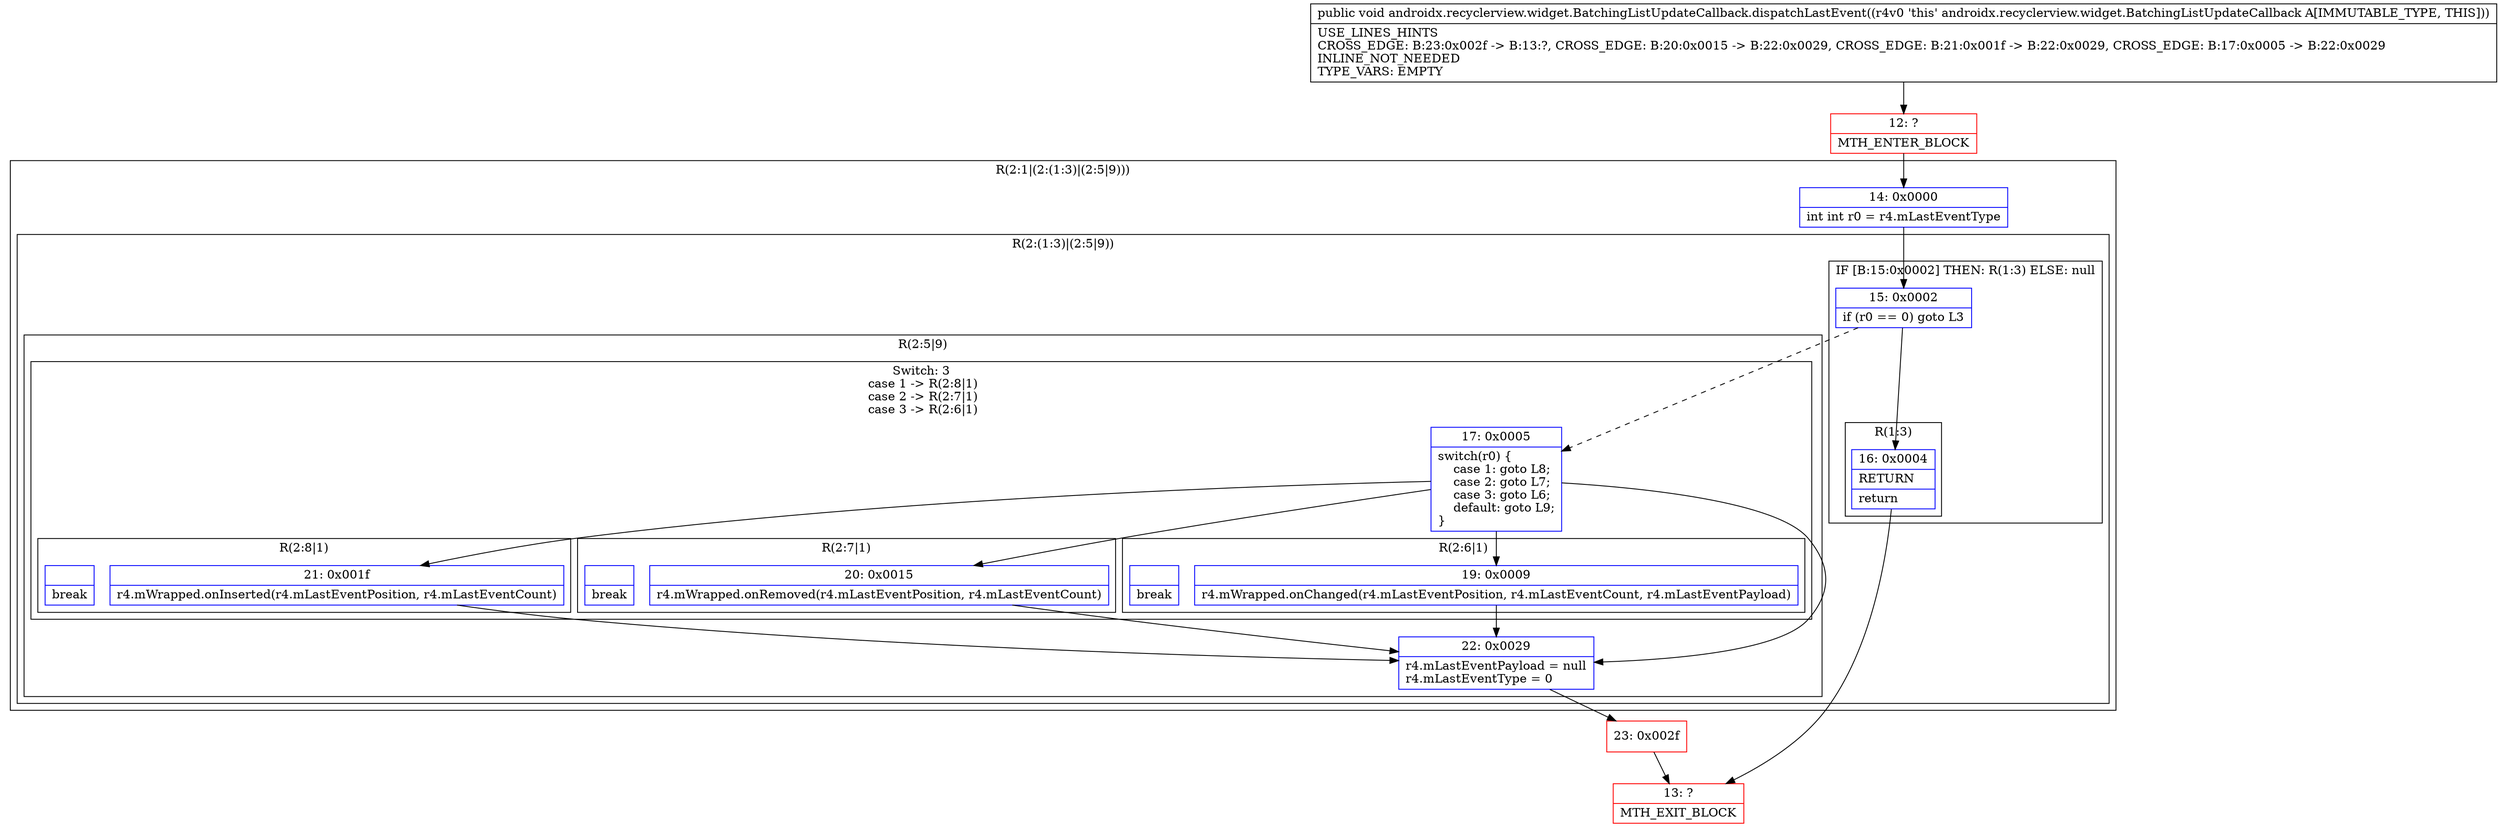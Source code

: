 digraph "CFG forandroidx.recyclerview.widget.BatchingListUpdateCallback.dispatchLastEvent()V" {
subgraph cluster_Region_1802538834 {
label = "R(2:1|(2:(1:3)|(2:5|9)))";
node [shape=record,color=blue];
Node_14 [shape=record,label="{14\:\ 0x0000|int int r0 = r4.mLastEventType\l}"];
subgraph cluster_Region_906077837 {
label = "R(2:(1:3)|(2:5|9))";
node [shape=record,color=blue];
subgraph cluster_IfRegion_762693431 {
label = "IF [B:15:0x0002] THEN: R(1:3) ELSE: null";
node [shape=record,color=blue];
Node_15 [shape=record,label="{15\:\ 0x0002|if (r0 == 0) goto L3\l}"];
subgraph cluster_Region_118520218 {
label = "R(1:3)";
node [shape=record,color=blue];
Node_16 [shape=record,label="{16\:\ 0x0004|RETURN\l|return\l}"];
}
}
subgraph cluster_Region_2119447452 {
label = "R(2:5|9)";
node [shape=record,color=blue];
subgraph cluster_SwitchRegion_695171745 {
label = "Switch: 3
 case 1 -> R(2:8|1)
 case 2 -> R(2:7|1)
 case 3 -> R(2:6|1)";
node [shape=record,color=blue];
Node_17 [shape=record,label="{17\:\ 0x0005|switch(r0) \{\l    case 1: goto L8;\l    case 2: goto L7;\l    case 3: goto L6;\l    default: goto L9;\l\}\l}"];
subgraph cluster_Region_96345413 {
label = "R(2:8|1)";
node [shape=record,color=blue];
Node_21 [shape=record,label="{21\:\ 0x001f|r4.mWrapped.onInserted(r4.mLastEventPosition, r4.mLastEventCount)\l}"];
Node_InsnContainer_1043396273 [shape=record,label="{|break\l}"];
}
subgraph cluster_Region_979928132 {
label = "R(2:7|1)";
node [shape=record,color=blue];
Node_20 [shape=record,label="{20\:\ 0x0015|r4.mWrapped.onRemoved(r4.mLastEventPosition, r4.mLastEventCount)\l}"];
Node_InsnContainer_1711245382 [shape=record,label="{|break\l}"];
}
subgraph cluster_Region_283047305 {
label = "R(2:6|1)";
node [shape=record,color=blue];
Node_19 [shape=record,label="{19\:\ 0x0009|r4.mWrapped.onChanged(r4.mLastEventPosition, r4.mLastEventCount, r4.mLastEventPayload)\l}"];
Node_InsnContainer_702684253 [shape=record,label="{|break\l}"];
}
}
Node_22 [shape=record,label="{22\:\ 0x0029|r4.mLastEventPayload = null\lr4.mLastEventType = 0\l}"];
}
}
}
Node_12 [shape=record,color=red,label="{12\:\ ?|MTH_ENTER_BLOCK\l}"];
Node_13 [shape=record,color=red,label="{13\:\ ?|MTH_EXIT_BLOCK\l}"];
Node_23 [shape=record,color=red,label="{23\:\ 0x002f}"];
MethodNode[shape=record,label="{public void androidx.recyclerview.widget.BatchingListUpdateCallback.dispatchLastEvent((r4v0 'this' androidx.recyclerview.widget.BatchingListUpdateCallback A[IMMUTABLE_TYPE, THIS]))  | USE_LINES_HINTS\lCROSS_EDGE: B:23:0x002f \-\> B:13:?, CROSS_EDGE: B:20:0x0015 \-\> B:22:0x0029, CROSS_EDGE: B:21:0x001f \-\> B:22:0x0029, CROSS_EDGE: B:17:0x0005 \-\> B:22:0x0029\lINLINE_NOT_NEEDED\lTYPE_VARS: EMPTY\l}"];
MethodNode -> Node_12;Node_14 -> Node_15;
Node_15 -> Node_16;
Node_15 -> Node_17[style=dashed];
Node_16 -> Node_13;
Node_17 -> Node_19;
Node_17 -> Node_20;
Node_17 -> Node_21;
Node_17 -> Node_22;
Node_21 -> Node_22;
Node_20 -> Node_22;
Node_19 -> Node_22;
Node_22 -> Node_23;
Node_12 -> Node_14;
Node_23 -> Node_13;
}

